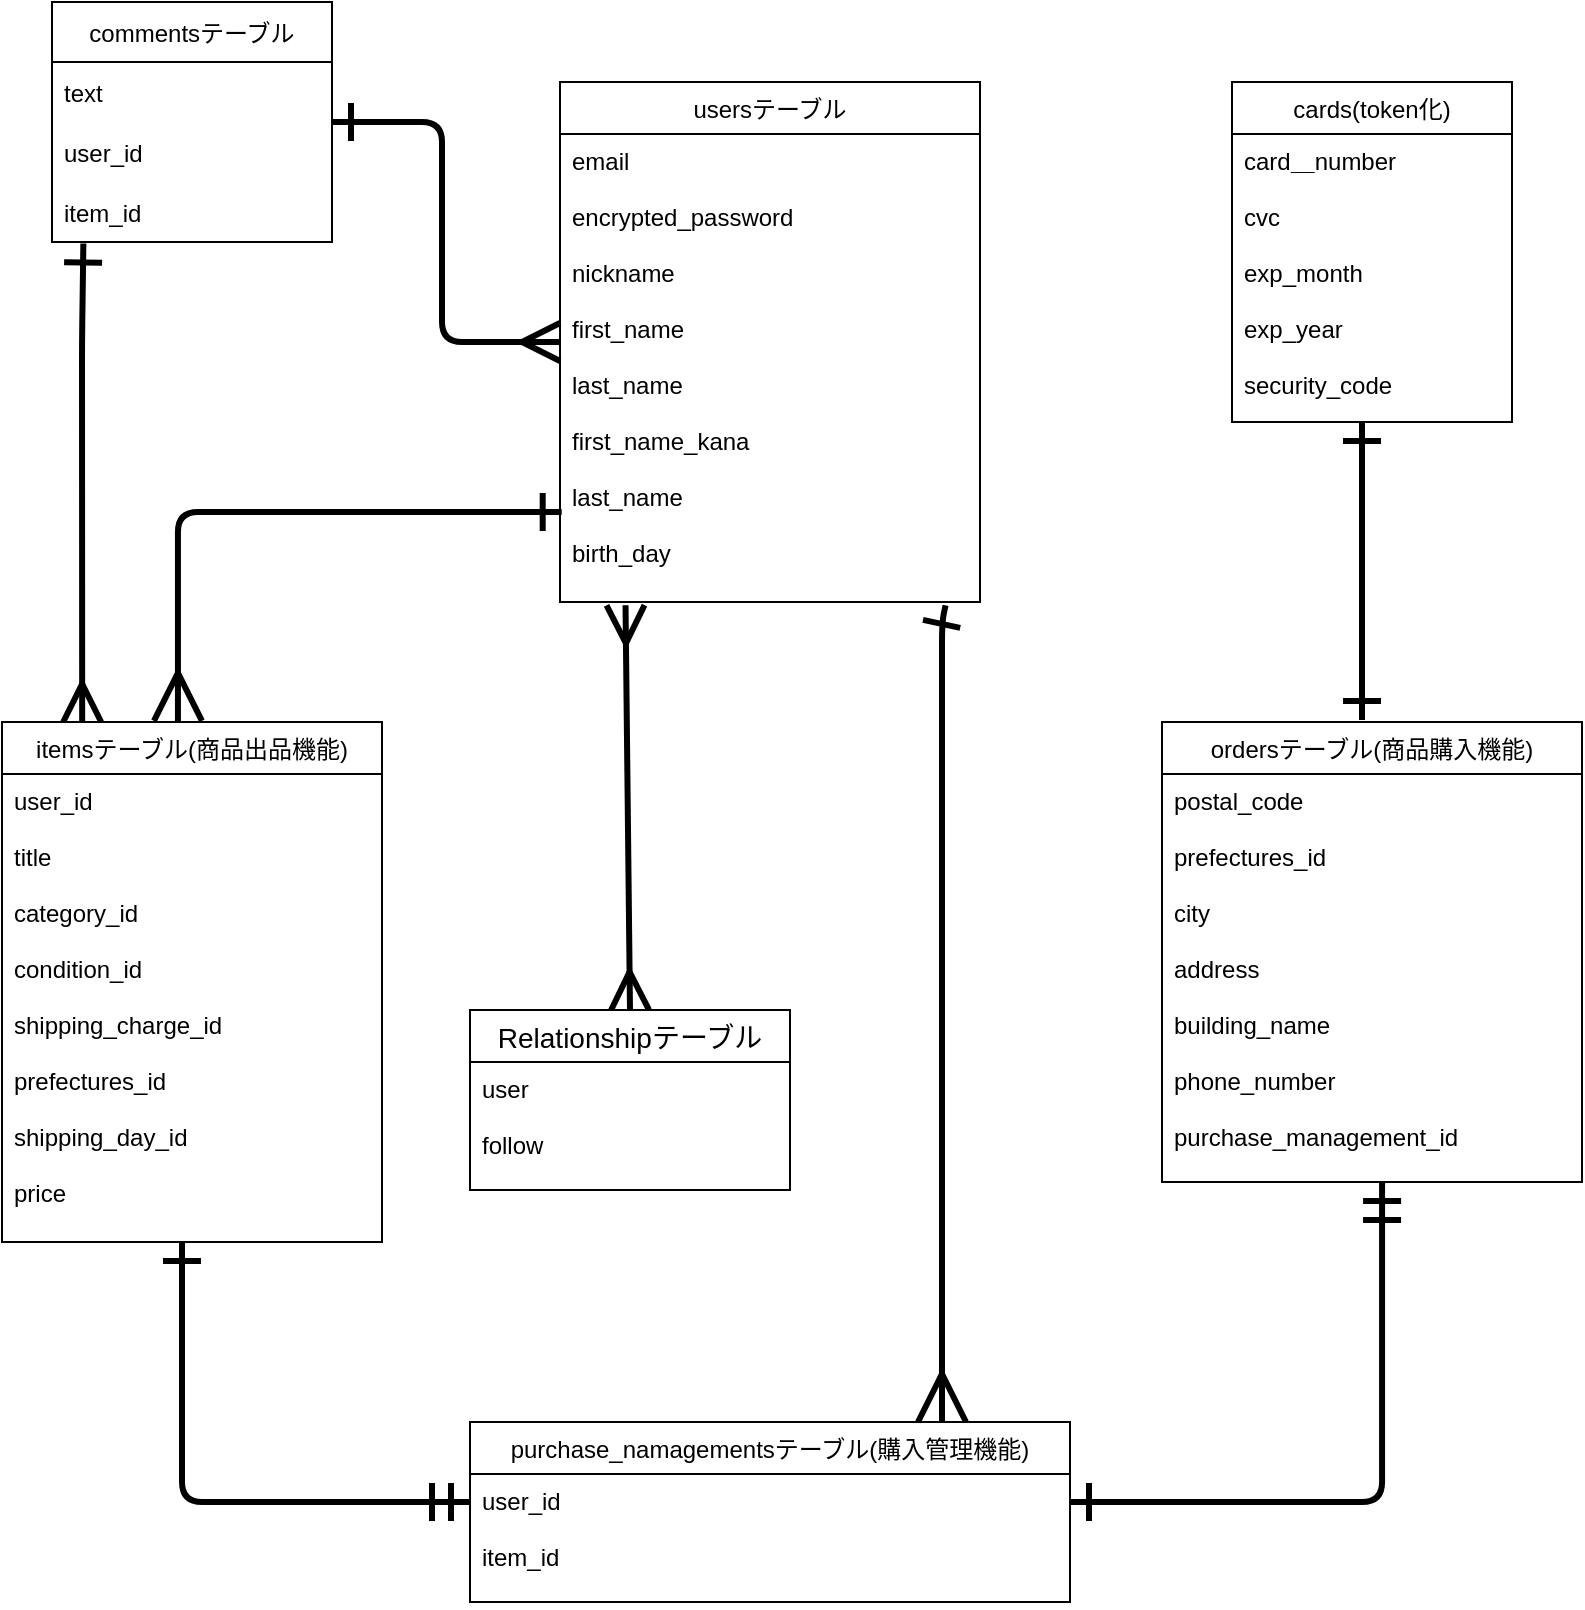 <mxfile>
    <diagram id="KItO4JbuNP9Iq-o-pWtd" name="ページ1">
        <mxGraphModel dx="1186" dy="1115" grid="1" gridSize="10" guides="1" tooltips="1" connect="1" arrows="1" fold="1" page="1" pageScale="1" pageWidth="827" pageHeight="1169" math="0" shadow="0">
            <root>
                <mxCell id="0"/>
                <mxCell id="1" parent="0"/>
                <mxCell id="23" style="edgeStyle=elbowEdgeStyle;html=1;elbow=horizontal;endArrow=ERmandOne;endFill=0;startArrow=ERone;startFill=0;strokeWidth=3;endSize=15;startSize=15;" parent="1" source="2" target="10" edge="1">
                    <mxGeometry relative="1" as="geometry">
                        <Array as="points">
                            <mxPoint x="120" y="790"/>
                        </Array>
                    </mxGeometry>
                </mxCell>
                <mxCell id="2" value="itemsテーブル(商品出品機能)" style="swimlane;fontStyle=0;childLayout=stackLayout;horizontal=1;startSize=26;fillColor=none;horizontalStack=0;resizeParent=1;resizeParentMax=0;resizeLast=0;collapsible=1;marginBottom=0;" parent="1" vertex="1">
                    <mxGeometry x="30" y="400" width="190" height="260" as="geometry"/>
                </mxCell>
                <mxCell id="3" value="user_id&#10;&#10;title&#10;&#10;category_id&#10;&#10;condition_id&#10;&#10;shipping_charge_id&#10;&#10;prefectures_id&#10;&#10;shipping_day_id&#10;&#10;price" style="text;strokeColor=none;fillColor=none;align=left;verticalAlign=top;spacingLeft=4;spacingRight=4;overflow=hidden;rotatable=0;points=[[0,0.5],[1,0.5]];portConstraint=eastwest;" parent="2" vertex="1">
                    <mxGeometry y="26" width="190" height="234" as="geometry"/>
                </mxCell>
                <mxCell id="6" value="ordersテーブル(商品購入機能)" style="swimlane;fontStyle=0;childLayout=stackLayout;horizontal=1;startSize=26;fillColor=none;horizontalStack=0;resizeParent=1;resizeParentMax=0;resizeLast=0;collapsible=1;marginBottom=0;" parent="1" vertex="1">
                    <mxGeometry x="610" y="400" width="210" height="230" as="geometry"/>
                </mxCell>
                <mxCell id="7" value="postal_code&#10;&#10;prefectures_id&#10;&#10;city&#10;&#10;address&#10;&#10;building_name&#10;&#10;phone_number&#10;&#10;purchase_management_id" style="text;strokeColor=none;fillColor=none;align=left;verticalAlign=top;spacingLeft=4;spacingRight=4;overflow=hidden;rotatable=0;points=[[0,0.5],[1,0.5]];portConstraint=eastwest;" parent="6" vertex="1">
                    <mxGeometry y="26" width="210" height="204" as="geometry"/>
                </mxCell>
                <mxCell id="10" value="purchase_namagementsテーブル(購入管理機能)" style="swimlane;fontStyle=0;childLayout=stackLayout;horizontal=1;startSize=26;fillColor=none;horizontalStack=0;resizeParent=1;resizeParentMax=0;resizeLast=0;collapsible=1;marginBottom=0;" parent="1" vertex="1">
                    <mxGeometry x="264" y="750" width="300" height="90" as="geometry"/>
                </mxCell>
                <mxCell id="11" value="user_id&#10;&#10;item_id" style="text;strokeColor=none;fillColor=none;align=left;verticalAlign=top;spacingLeft=4;spacingRight=4;overflow=hidden;rotatable=0;points=[[0,0.5],[1,0.5]];portConstraint=eastwest;" parent="10" vertex="1">
                    <mxGeometry y="26" width="300" height="64" as="geometry"/>
                </mxCell>
                <mxCell id="29" style="edgeStyle=elbowEdgeStyle;elbow=vertical;html=1;startArrow=ERone;startFill=0;endArrow=ERone;endFill=0;startSize=15;endSize=15;strokeWidth=3;" parent="1" source="14" edge="1">
                    <mxGeometry relative="1" as="geometry">
                        <Array as="points">
                            <mxPoint x="710" y="310"/>
                            <mxPoint x="760" y="320"/>
                            <mxPoint x="760" y="230"/>
                        </Array>
                        <mxPoint x="710" y="399" as="targetPoint"/>
                    </mxGeometry>
                </mxCell>
                <mxCell id="14" value="cards(token化)" style="swimlane;fontStyle=0;childLayout=stackLayout;horizontal=1;startSize=26;fillColor=none;horizontalStack=0;resizeParent=1;resizeParentMax=0;resizeLast=0;collapsible=1;marginBottom=0;" parent="1" vertex="1">
                    <mxGeometry x="645" y="80" width="140" height="170" as="geometry"/>
                </mxCell>
                <mxCell id="15" value="card＿number&#10;&#10;cvc&#10;&#10;exp_month&#10;&#10;exp_year&#10;&#10;security_code" style="text;strokeColor=none;fillColor=none;align=left;verticalAlign=top;spacingLeft=4;spacingRight=4;overflow=hidden;rotatable=0;points=[[0,0.5],[1,0.5]];portConstraint=eastwest;" parent="14" vertex="1">
                    <mxGeometry y="26" width="140" height="144" as="geometry"/>
                </mxCell>
                <mxCell id="18" value="usersテーブル" style="swimlane;fontStyle=0;childLayout=stackLayout;horizontal=1;startSize=26;fillColor=none;horizontalStack=0;resizeParent=1;resizeParentMax=0;resizeLast=0;collapsible=1;marginBottom=0;" parent="1" vertex="1">
                    <mxGeometry x="309" y="80" width="210" height="260" as="geometry"/>
                </mxCell>
                <mxCell id="20" value="email&#10;&#10;encrypted_password&#10;&#10;nickname&#10;&#10;first_name&#10;&#10;last_name&#10;&#10;first_name_kana&#10;&#10;last_name&#10;&#10;birth_day" style="text;strokeColor=none;fillColor=none;align=left;verticalAlign=top;spacingLeft=4;spacingRight=4;overflow=hidden;rotatable=0;points=[[0,0.5],[1,0.5]];portConstraint=eastwest;" parent="18" vertex="1">
                    <mxGeometry y="26" width="210" height="234" as="geometry"/>
                </mxCell>
                <mxCell id="24" style="edgeStyle=elbowEdgeStyle;html=1;entryX=0.004;entryY=0.806;entryDx=0;entryDy=0;entryPerimeter=0;elbow=vertical;exitX=0.463;exitY=-0.002;exitDx=0;exitDy=0;exitPerimeter=0;strokeWidth=3;endArrow=ERone;endFill=0;startArrow=ERmany;startFill=0;endSize=15;startSize=20;" parent="1" source="2" target="20" edge="1">
                    <mxGeometry relative="1" as="geometry">
                        <Array as="points">
                            <mxPoint x="210" y="295"/>
                        </Array>
                    </mxGeometry>
                </mxCell>
                <mxCell id="26" style="edgeStyle=none;html=1;strokeWidth=3;startArrow=ERone;startFill=0;endArrow=ERmany;endFill=0;startSize=15;endSize=20;exitX=0.918;exitY=1.007;exitDx=0;exitDy=0;exitPerimeter=0;" parent="1" source="20" edge="1">
                    <mxGeometry relative="1" as="geometry">
                        <mxPoint x="500" y="750" as="targetPoint"/>
                        <Array as="points">
                            <mxPoint x="500" y="350"/>
                        </Array>
                    </mxGeometry>
                </mxCell>
                <mxCell id="28" style="edgeStyle=elbowEdgeStyle;elbow=vertical;html=1;startArrow=ERmandOne;startFill=0;endArrow=ERone;endFill=0;startSize=15;endSize=15;strokeWidth=3;exitX=0.524;exitY=1;exitDx=0;exitDy=0;exitPerimeter=0;" parent="1" source="7" target="11" edge="1">
                    <mxGeometry relative="1" as="geometry">
                        <Array as="points">
                            <mxPoint x="620" y="790"/>
                            <mxPoint x="620" y="818"/>
                            <mxPoint x="715" y="818"/>
                        </Array>
                    </mxGeometry>
                </mxCell>
                <mxCell id="37" style="edgeStyle=orthogonalEdgeStyle;html=1;targetPerimeterSpacing=6;jumpSize=8;strokeWidth=3;endArrow=ERmany;endFill=0;sourcePerimeterSpacing=5;startSize=15;endSize=15;startArrow=ERone;startFill=0;" edge="1" parent="1">
                    <mxGeometry relative="1" as="geometry">
                        <mxPoint x="195" y="100" as="sourcePoint"/>
                        <mxPoint x="309" y="210" as="targetPoint"/>
                        <Array as="points">
                            <mxPoint x="250" y="100"/>
                            <mxPoint x="250" y="210"/>
                        </Array>
                    </mxGeometry>
                </mxCell>
                <mxCell id="42" style="jumpSize=8;html=1;entryX=0.211;entryY=0;entryDx=0;entryDy=0;entryPerimeter=0;startArrow=ERone;startFill=0;endArrow=ERmany;endFill=0;startSize=15;endSize=15;sourcePerimeterSpacing=5;targetPerimeterSpacing=6;strokeWidth=3;exitX=0.112;exitY=1.024;exitDx=0;exitDy=0;exitPerimeter=0;" edge="1" parent="1" source="34" target="2">
                    <mxGeometry relative="1" as="geometry">
                        <mxPoint x="70" y="250" as="sourcePoint"/>
                        <Array as="points">
                            <mxPoint x="70" y="210"/>
                        </Array>
                    </mxGeometry>
                </mxCell>
                <mxCell id="31" value="commentsテーブル" style="swimlane;fontStyle=0;childLayout=stackLayout;horizontal=1;startSize=30;horizontalStack=0;resizeParent=1;resizeParentMax=0;resizeLast=0;collapsible=1;marginBottom=0;" vertex="1" parent="1">
                    <mxGeometry x="55" y="40" width="140" height="120" as="geometry"/>
                </mxCell>
                <mxCell id="32" value="text" style="text;strokeColor=none;fillColor=none;align=left;verticalAlign=middle;spacingLeft=4;spacingRight=4;overflow=hidden;points=[[0,0.5],[1,0.5]];portConstraint=eastwest;rotatable=0;" vertex="1" parent="31">
                    <mxGeometry y="30" width="140" height="30" as="geometry"/>
                </mxCell>
                <mxCell id="33" value="user_id" style="text;strokeColor=none;fillColor=none;align=left;verticalAlign=middle;spacingLeft=4;spacingRight=4;overflow=hidden;points=[[0,0.5],[1,0.5]];portConstraint=eastwest;rotatable=0;" vertex="1" parent="31">
                    <mxGeometry y="60" width="140" height="30" as="geometry"/>
                </mxCell>
                <mxCell id="34" value="item_id" style="text;strokeColor=none;fillColor=none;align=left;verticalAlign=middle;spacingLeft=4;spacingRight=4;overflow=hidden;points=[[0,0.5],[1,0.5]];portConstraint=eastwest;rotatable=0;" vertex="1" parent="31">
                    <mxGeometry y="90" width="140" height="30" as="geometry"/>
                </mxCell>
                <mxCell id="86" style="edgeStyle=none;jumpSize=8;html=1;entryX=0.156;entryY=1.007;entryDx=0;entryDy=0;entryPerimeter=0;startArrow=ERmany;startFill=0;endArrow=ERmany;endFill=0;startSize=15;endSize=15;sourcePerimeterSpacing=5;targetPerimeterSpacing=6;strokeWidth=3;exitX=0.5;exitY=0;exitDx=0;exitDy=0;" edge="1" parent="1" source="82" target="20">
                    <mxGeometry relative="1" as="geometry"/>
                </mxCell>
                <mxCell id="82" value="Relationshipテーブル" style="swimlane;fontStyle=0;childLayout=stackLayout;horizontal=1;startSize=26;horizontalStack=0;resizeParent=1;resizeParentMax=0;resizeLast=0;collapsible=1;marginBottom=0;align=center;fontSize=14;" vertex="1" parent="1">
                    <mxGeometry x="264" y="544" width="160" height="90" as="geometry"/>
                </mxCell>
                <mxCell id="84" value="user&#10;&#10;follow" style="text;strokeColor=none;fillColor=none;spacingLeft=4;spacingRight=4;overflow=hidden;rotatable=0;points=[[0,0.5],[1,0.5]];portConstraint=eastwest;fontSize=12;" vertex="1" parent="82">
                    <mxGeometry y="26" width="160" height="64" as="geometry"/>
                </mxCell>
            </root>
        </mxGraphModel>
    </diagram>
</mxfile>